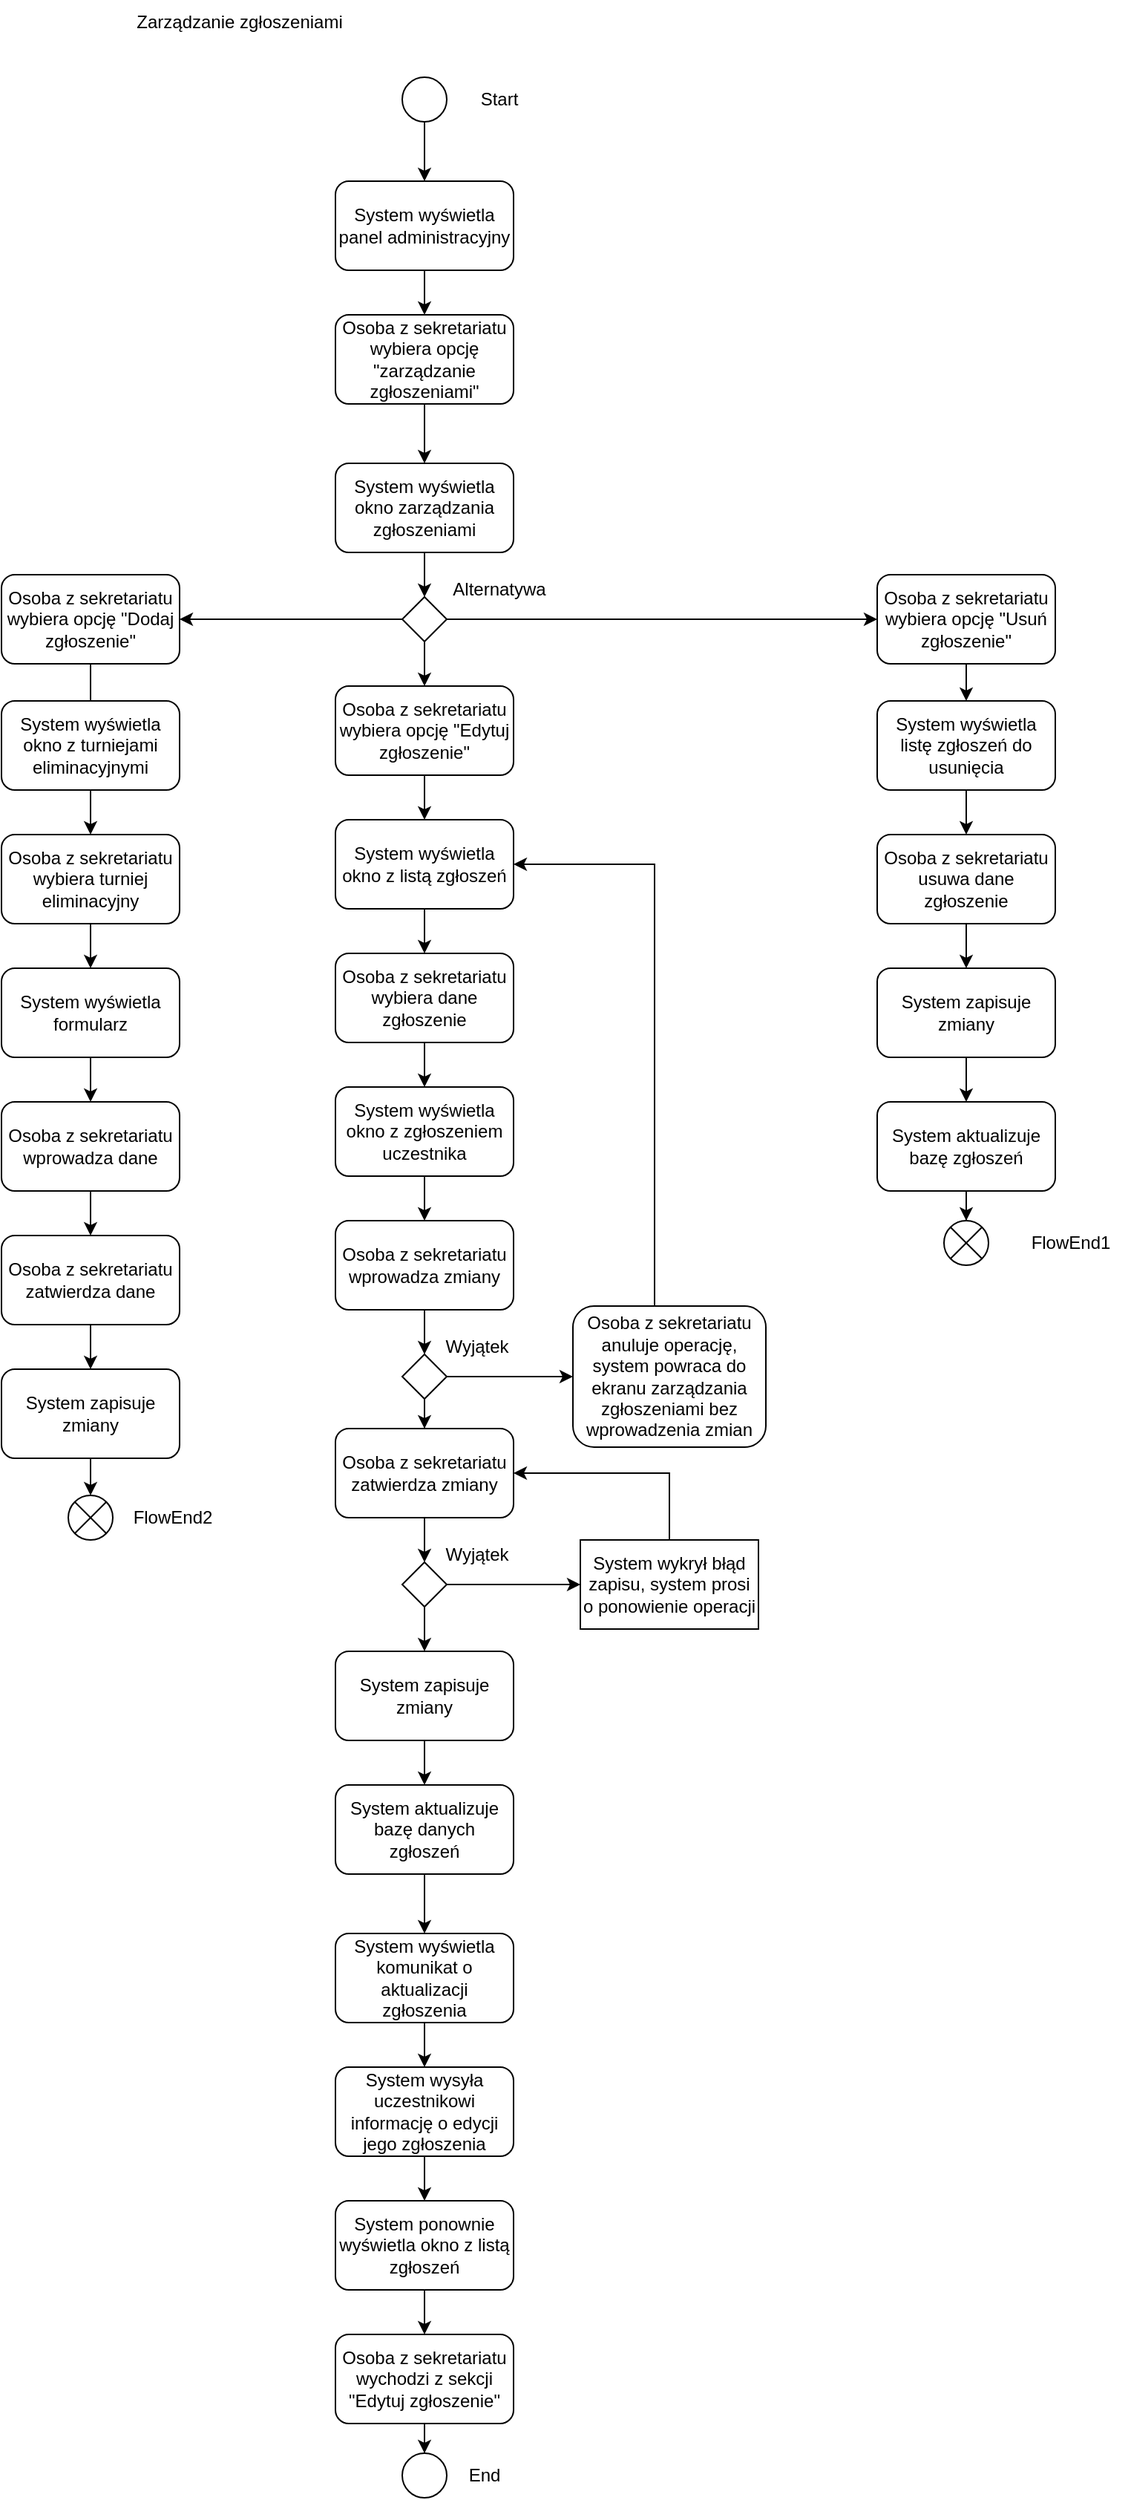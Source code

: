 <mxfile version="24.4.9" type="device">
  <diagram name="Strona-1" id="yOwdo9HCcdhz5urNYDvU">
    <mxGraphModel dx="1551" dy="450" grid="1" gridSize="10" guides="1" tooltips="1" connect="1" arrows="1" fold="1" page="1" pageScale="1" pageWidth="827" pageHeight="1169" math="0" shadow="0">
      <root>
        <mxCell id="0" />
        <mxCell id="1" parent="0" />
        <mxCell id="Cuqcrb8-8sTVCQe2fRuE-1" value="Zarządzanie zgłoszeniami" style="text;html=1;align=center;verticalAlign=middle;resizable=0;points=[];autosize=1;strokeColor=none;fillColor=none;" vertex="1" parent="1">
          <mxGeometry y="48" width="160" height="30" as="geometry" />
        </mxCell>
        <mxCell id="Cuqcrb8-8sTVCQe2fRuE-9" value="" style="edgeStyle=orthogonalEdgeStyle;rounded=0;orthogonalLoop=1;jettySize=auto;html=1;" edge="1" parent="1" source="Cuqcrb8-8sTVCQe2fRuE-2" target="Cuqcrb8-8sTVCQe2fRuE-4">
          <mxGeometry relative="1" as="geometry" />
        </mxCell>
        <mxCell id="Cuqcrb8-8sTVCQe2fRuE-2" value="" style="ellipse;whiteSpace=wrap;html=1;aspect=fixed;" vertex="1" parent="1">
          <mxGeometry x="190" y="100" width="30" height="30" as="geometry" />
        </mxCell>
        <mxCell id="Cuqcrb8-8sTVCQe2fRuE-3" value="Start" style="text;html=1;align=center;verticalAlign=middle;resizable=0;points=[];autosize=1;strokeColor=none;fillColor=none;" vertex="1" parent="1">
          <mxGeometry x="230" y="100" width="50" height="30" as="geometry" />
        </mxCell>
        <mxCell id="Cuqcrb8-8sTVCQe2fRuE-10" value="" style="edgeStyle=orthogonalEdgeStyle;rounded=0;orthogonalLoop=1;jettySize=auto;html=1;" edge="1" parent="1" source="Cuqcrb8-8sTVCQe2fRuE-4" target="Cuqcrb8-8sTVCQe2fRuE-5">
          <mxGeometry relative="1" as="geometry" />
        </mxCell>
        <mxCell id="Cuqcrb8-8sTVCQe2fRuE-4" value="System wyświetla panel administracyjny" style="rounded=1;whiteSpace=wrap;html=1;" vertex="1" parent="1">
          <mxGeometry x="145" y="170" width="120" height="60" as="geometry" />
        </mxCell>
        <mxCell id="Cuqcrb8-8sTVCQe2fRuE-11" value="" style="edgeStyle=orthogonalEdgeStyle;rounded=0;orthogonalLoop=1;jettySize=auto;html=1;" edge="1" parent="1" source="Cuqcrb8-8sTVCQe2fRuE-5" target="Cuqcrb8-8sTVCQe2fRuE-8">
          <mxGeometry relative="1" as="geometry" />
        </mxCell>
        <mxCell id="Cuqcrb8-8sTVCQe2fRuE-5" value="Osoba z sekretariatu wybiera opcję &quot;zarządzanie zgłoszeniami&quot;" style="rounded=1;whiteSpace=wrap;html=1;" vertex="1" parent="1">
          <mxGeometry x="145" y="260" width="120" height="60" as="geometry" />
        </mxCell>
        <mxCell id="Cuqcrb8-8sTVCQe2fRuE-20" value="" style="edgeStyle=orthogonalEdgeStyle;rounded=0;orthogonalLoop=1;jettySize=auto;html=1;" edge="1" parent="1" source="Cuqcrb8-8sTVCQe2fRuE-6" target="Cuqcrb8-8sTVCQe2fRuE-16">
          <mxGeometry relative="1" as="geometry" />
        </mxCell>
        <mxCell id="Cuqcrb8-8sTVCQe2fRuE-6" value="System wyświetla okno z listą zgłoszeń" style="rounded=1;whiteSpace=wrap;html=1;" vertex="1" parent="1">
          <mxGeometry x="145" y="600" width="120" height="60" as="geometry" />
        </mxCell>
        <mxCell id="Cuqcrb8-8sTVCQe2fRuE-19" value="" style="edgeStyle=orthogonalEdgeStyle;rounded=0;orthogonalLoop=1;jettySize=auto;html=1;" edge="1" parent="1" source="Cuqcrb8-8sTVCQe2fRuE-7" target="Cuqcrb8-8sTVCQe2fRuE-6">
          <mxGeometry relative="1" as="geometry" />
        </mxCell>
        <mxCell id="Cuqcrb8-8sTVCQe2fRuE-7" value="Osoba z sekretariatu wybiera opcję &quot;Edytuj zgłoszenie&quot;" style="rounded=1;whiteSpace=wrap;html=1;" vertex="1" parent="1">
          <mxGeometry x="145" y="510" width="120" height="60" as="geometry" />
        </mxCell>
        <mxCell id="Cuqcrb8-8sTVCQe2fRuE-13" value="" style="edgeStyle=orthogonalEdgeStyle;rounded=0;orthogonalLoop=1;jettySize=auto;html=1;" edge="1" parent="1" source="Cuqcrb8-8sTVCQe2fRuE-8" target="Cuqcrb8-8sTVCQe2fRuE-12">
          <mxGeometry relative="1" as="geometry" />
        </mxCell>
        <mxCell id="Cuqcrb8-8sTVCQe2fRuE-8" value="System wyświetla okno zarządzania zgłoszeniami" style="rounded=1;whiteSpace=wrap;html=1;" vertex="1" parent="1">
          <mxGeometry x="145" y="360" width="120" height="60" as="geometry" />
        </mxCell>
        <mxCell id="Cuqcrb8-8sTVCQe2fRuE-15" value="" style="edgeStyle=orthogonalEdgeStyle;rounded=0;orthogonalLoop=1;jettySize=auto;html=1;" edge="1" parent="1" source="Cuqcrb8-8sTVCQe2fRuE-12" target="Cuqcrb8-8sTVCQe2fRuE-7">
          <mxGeometry relative="1" as="geometry" />
        </mxCell>
        <mxCell id="Cuqcrb8-8sTVCQe2fRuE-54" style="edgeStyle=orthogonalEdgeStyle;rounded=0;orthogonalLoop=1;jettySize=auto;html=1;" edge="1" parent="1" source="Cuqcrb8-8sTVCQe2fRuE-12" target="Cuqcrb8-8sTVCQe2fRuE-53">
          <mxGeometry relative="1" as="geometry" />
        </mxCell>
        <mxCell id="Cuqcrb8-8sTVCQe2fRuE-67" style="edgeStyle=orthogonalEdgeStyle;rounded=0;orthogonalLoop=1;jettySize=auto;html=1;entryX=1;entryY=0.5;entryDx=0;entryDy=0;" edge="1" parent="1" source="Cuqcrb8-8sTVCQe2fRuE-12" target="Cuqcrb8-8sTVCQe2fRuE-66">
          <mxGeometry relative="1" as="geometry" />
        </mxCell>
        <mxCell id="Cuqcrb8-8sTVCQe2fRuE-12" value="" style="rhombus;whiteSpace=wrap;html=1;" vertex="1" parent="1">
          <mxGeometry x="190" y="450" width="30" height="30" as="geometry" />
        </mxCell>
        <mxCell id="Cuqcrb8-8sTVCQe2fRuE-14" value="Alternatywa" style="text;html=1;align=center;verticalAlign=middle;resizable=0;points=[];autosize=1;strokeColor=none;fillColor=none;" vertex="1" parent="1">
          <mxGeometry x="210" y="430" width="90" height="30" as="geometry" />
        </mxCell>
        <mxCell id="Cuqcrb8-8sTVCQe2fRuE-21" value="" style="edgeStyle=orthogonalEdgeStyle;rounded=0;orthogonalLoop=1;jettySize=auto;html=1;" edge="1" parent="1" source="Cuqcrb8-8sTVCQe2fRuE-16" target="Cuqcrb8-8sTVCQe2fRuE-18">
          <mxGeometry relative="1" as="geometry" />
        </mxCell>
        <mxCell id="Cuqcrb8-8sTVCQe2fRuE-16" value="Osoba z sekretariatu wybiera dane zgłoszenie" style="rounded=1;whiteSpace=wrap;html=1;" vertex="1" parent="1">
          <mxGeometry x="145" y="690" width="120" height="60" as="geometry" />
        </mxCell>
        <mxCell id="Cuqcrb8-8sTVCQe2fRuE-24" value="" style="edgeStyle=orthogonalEdgeStyle;rounded=0;orthogonalLoop=1;jettySize=auto;html=1;" edge="1" parent="1" source="Cuqcrb8-8sTVCQe2fRuE-17" target="Cuqcrb8-8sTVCQe2fRuE-23">
          <mxGeometry relative="1" as="geometry" />
        </mxCell>
        <mxCell id="Cuqcrb8-8sTVCQe2fRuE-17" value="Osoba z sekretariatu wprowadza zmiany" style="rounded=1;whiteSpace=wrap;html=1;" vertex="1" parent="1">
          <mxGeometry x="145" y="870" width="120" height="60" as="geometry" />
        </mxCell>
        <mxCell id="Cuqcrb8-8sTVCQe2fRuE-22" value="" style="edgeStyle=orthogonalEdgeStyle;rounded=0;orthogonalLoop=1;jettySize=auto;html=1;" edge="1" parent="1" source="Cuqcrb8-8sTVCQe2fRuE-18" target="Cuqcrb8-8sTVCQe2fRuE-17">
          <mxGeometry relative="1" as="geometry" />
        </mxCell>
        <mxCell id="Cuqcrb8-8sTVCQe2fRuE-18" value="System wyświetla okno z zgłoszeniem uczestnika" style="rounded=1;whiteSpace=wrap;html=1;" vertex="1" parent="1">
          <mxGeometry x="145" y="780" width="120" height="60" as="geometry" />
        </mxCell>
        <mxCell id="Cuqcrb8-8sTVCQe2fRuE-29" value="" style="edgeStyle=orthogonalEdgeStyle;rounded=0;orthogonalLoop=1;jettySize=auto;html=1;" edge="1" parent="1" source="Cuqcrb8-8sTVCQe2fRuE-23" target="Cuqcrb8-8sTVCQe2fRuE-26">
          <mxGeometry relative="1" as="geometry" />
        </mxCell>
        <mxCell id="Cuqcrb8-8sTVCQe2fRuE-51" value="" style="edgeStyle=orthogonalEdgeStyle;rounded=0;orthogonalLoop=1;jettySize=auto;html=1;" edge="1" parent="1" source="Cuqcrb8-8sTVCQe2fRuE-23" target="Cuqcrb8-8sTVCQe2fRuE-50">
          <mxGeometry relative="1" as="geometry" />
        </mxCell>
        <mxCell id="Cuqcrb8-8sTVCQe2fRuE-23" value="" style="rhombus;whiteSpace=wrap;html=1;" vertex="1" parent="1">
          <mxGeometry x="190" y="960" width="30" height="30" as="geometry" />
        </mxCell>
        <mxCell id="Cuqcrb8-8sTVCQe2fRuE-25" value="Wyjątek" style="text;html=1;align=center;verticalAlign=middle;resizable=0;points=[];autosize=1;strokeColor=none;fillColor=none;" vertex="1" parent="1">
          <mxGeometry x="205" y="940" width="70" height="30" as="geometry" />
        </mxCell>
        <mxCell id="Cuqcrb8-8sTVCQe2fRuE-31" value="" style="edgeStyle=orthogonalEdgeStyle;rounded=0;orthogonalLoop=1;jettySize=auto;html=1;" edge="1" parent="1" source="Cuqcrb8-8sTVCQe2fRuE-26" target="Cuqcrb8-8sTVCQe2fRuE-30">
          <mxGeometry relative="1" as="geometry" />
        </mxCell>
        <mxCell id="Cuqcrb8-8sTVCQe2fRuE-26" value="Osoba z sekretariatu zatwierdza zmiany" style="rounded=1;whiteSpace=wrap;html=1;" vertex="1" parent="1">
          <mxGeometry x="145" y="1010" width="120" height="60" as="geometry" />
        </mxCell>
        <mxCell id="Cuqcrb8-8sTVCQe2fRuE-34" value="" style="edgeStyle=orthogonalEdgeStyle;rounded=0;orthogonalLoop=1;jettySize=auto;html=1;" edge="1" parent="1" source="Cuqcrb8-8sTVCQe2fRuE-27" target="Cuqcrb8-8sTVCQe2fRuE-28">
          <mxGeometry relative="1" as="geometry" />
        </mxCell>
        <mxCell id="Cuqcrb8-8sTVCQe2fRuE-27" value="System zapisuje zmiany" style="rounded=1;whiteSpace=wrap;html=1;" vertex="1" parent="1">
          <mxGeometry x="145" y="1160" width="120" height="60" as="geometry" />
        </mxCell>
        <mxCell id="Cuqcrb8-8sTVCQe2fRuE-36" value="" style="edgeStyle=orthogonalEdgeStyle;rounded=0;orthogonalLoop=1;jettySize=auto;html=1;" edge="1" parent="1" source="Cuqcrb8-8sTVCQe2fRuE-28" target="Cuqcrb8-8sTVCQe2fRuE-35">
          <mxGeometry relative="1" as="geometry" />
        </mxCell>
        <mxCell id="Cuqcrb8-8sTVCQe2fRuE-28" value="System aktualizuje bazę danych zgłoszeń" style="rounded=1;whiteSpace=wrap;html=1;" vertex="1" parent="1">
          <mxGeometry x="145" y="1250" width="120" height="60" as="geometry" />
        </mxCell>
        <mxCell id="Cuqcrb8-8sTVCQe2fRuE-33" value="" style="edgeStyle=orthogonalEdgeStyle;rounded=0;orthogonalLoop=1;jettySize=auto;html=1;" edge="1" parent="1" source="Cuqcrb8-8sTVCQe2fRuE-30" target="Cuqcrb8-8sTVCQe2fRuE-27">
          <mxGeometry relative="1" as="geometry" />
        </mxCell>
        <mxCell id="Cuqcrb8-8sTVCQe2fRuE-48" value="" style="edgeStyle=orthogonalEdgeStyle;rounded=0;orthogonalLoop=1;jettySize=auto;html=1;" edge="1" parent="1" source="Cuqcrb8-8sTVCQe2fRuE-30" target="Cuqcrb8-8sTVCQe2fRuE-46">
          <mxGeometry relative="1" as="geometry" />
        </mxCell>
        <mxCell id="Cuqcrb8-8sTVCQe2fRuE-30" value="" style="rhombus;whiteSpace=wrap;html=1;" vertex="1" parent="1">
          <mxGeometry x="190" y="1100" width="30" height="30" as="geometry" />
        </mxCell>
        <mxCell id="Cuqcrb8-8sTVCQe2fRuE-32" value="Wyjątek" style="text;html=1;align=center;verticalAlign=middle;resizable=0;points=[];autosize=1;strokeColor=none;fillColor=none;" vertex="1" parent="1">
          <mxGeometry x="205" y="1080" width="70" height="30" as="geometry" />
        </mxCell>
        <mxCell id="Cuqcrb8-8sTVCQe2fRuE-40" value="" style="edgeStyle=orthogonalEdgeStyle;rounded=0;orthogonalLoop=1;jettySize=auto;html=1;" edge="1" parent="1" source="Cuqcrb8-8sTVCQe2fRuE-35" target="Cuqcrb8-8sTVCQe2fRuE-37">
          <mxGeometry relative="1" as="geometry" />
        </mxCell>
        <mxCell id="Cuqcrb8-8sTVCQe2fRuE-35" value="System wyświetla komunikat o aktualizacji zgłoszenia" style="rounded=1;whiteSpace=wrap;html=1;" vertex="1" parent="1">
          <mxGeometry x="145" y="1350" width="120" height="60" as="geometry" />
        </mxCell>
        <mxCell id="Cuqcrb8-8sTVCQe2fRuE-41" value="" style="edgeStyle=orthogonalEdgeStyle;rounded=0;orthogonalLoop=1;jettySize=auto;html=1;" edge="1" parent="1" source="Cuqcrb8-8sTVCQe2fRuE-37" target="Cuqcrb8-8sTVCQe2fRuE-39">
          <mxGeometry relative="1" as="geometry" />
        </mxCell>
        <mxCell id="Cuqcrb8-8sTVCQe2fRuE-37" value="System wysyła uczestnikowi informację o edycji jego zgłoszenia" style="rounded=1;whiteSpace=wrap;html=1;" vertex="1" parent="1">
          <mxGeometry x="145" y="1440" width="120" height="60" as="geometry" />
        </mxCell>
        <mxCell id="Cuqcrb8-8sTVCQe2fRuE-44" value="" style="edgeStyle=orthogonalEdgeStyle;rounded=0;orthogonalLoop=1;jettySize=auto;html=1;" edge="1" parent="1" source="Cuqcrb8-8sTVCQe2fRuE-38" target="Cuqcrb8-8sTVCQe2fRuE-43">
          <mxGeometry relative="1" as="geometry" />
        </mxCell>
        <mxCell id="Cuqcrb8-8sTVCQe2fRuE-38" value="Osoba z sekretariatu wychodzi z sekcji &quot;Edytuj zgłoszenie&quot;" style="rounded=1;whiteSpace=wrap;html=1;" vertex="1" parent="1">
          <mxGeometry x="145" y="1620" width="120" height="60" as="geometry" />
        </mxCell>
        <mxCell id="Cuqcrb8-8sTVCQe2fRuE-42" value="" style="edgeStyle=orthogonalEdgeStyle;rounded=0;orthogonalLoop=1;jettySize=auto;html=1;" edge="1" parent="1" source="Cuqcrb8-8sTVCQe2fRuE-39" target="Cuqcrb8-8sTVCQe2fRuE-38">
          <mxGeometry relative="1" as="geometry" />
        </mxCell>
        <mxCell id="Cuqcrb8-8sTVCQe2fRuE-39" value="System ponownie wyświetla okno z listą zgłoszeń" style="rounded=1;whiteSpace=wrap;html=1;" vertex="1" parent="1">
          <mxGeometry x="145" y="1530" width="120" height="60" as="geometry" />
        </mxCell>
        <mxCell id="Cuqcrb8-8sTVCQe2fRuE-43" value="" style="ellipse;whiteSpace=wrap;html=1;aspect=fixed;" vertex="1" parent="1">
          <mxGeometry x="190" y="1700" width="30" height="30" as="geometry" />
        </mxCell>
        <mxCell id="Cuqcrb8-8sTVCQe2fRuE-45" value="End" style="text;html=1;align=center;verticalAlign=middle;resizable=0;points=[];autosize=1;strokeColor=none;fillColor=none;" vertex="1" parent="1">
          <mxGeometry x="225" y="1700" width="40" height="30" as="geometry" />
        </mxCell>
        <mxCell id="Cuqcrb8-8sTVCQe2fRuE-49" style="edgeStyle=orthogonalEdgeStyle;rounded=0;orthogonalLoop=1;jettySize=auto;html=1;entryX=1;entryY=0.5;entryDx=0;entryDy=0;" edge="1" parent="1" source="Cuqcrb8-8sTVCQe2fRuE-46" target="Cuqcrb8-8sTVCQe2fRuE-26">
          <mxGeometry relative="1" as="geometry">
            <Array as="points">
              <mxPoint x="370" y="1040" />
            </Array>
          </mxGeometry>
        </mxCell>
        <mxCell id="Cuqcrb8-8sTVCQe2fRuE-46" value="System wykrył błąd zapisu, system prosi o ponowienie operacji" style="rounded=0;whiteSpace=wrap;html=1;" vertex="1" parent="1">
          <mxGeometry x="310" y="1085" width="120" height="60" as="geometry" />
        </mxCell>
        <mxCell id="Cuqcrb8-8sTVCQe2fRuE-52" style="edgeStyle=orthogonalEdgeStyle;rounded=0;orthogonalLoop=1;jettySize=auto;html=1;entryX=1;entryY=0.5;entryDx=0;entryDy=0;" edge="1" parent="1" source="Cuqcrb8-8sTVCQe2fRuE-50" target="Cuqcrb8-8sTVCQe2fRuE-6">
          <mxGeometry relative="1" as="geometry">
            <Array as="points">
              <mxPoint x="360" y="630" />
            </Array>
          </mxGeometry>
        </mxCell>
        <mxCell id="Cuqcrb8-8sTVCQe2fRuE-50" value="Osoba z sekretariatu anuluje operację, system powraca do ekranu zarządzania zgłoszeniami bez wprowadzenia zmian" style="rounded=1;whiteSpace=wrap;html=1;" vertex="1" parent="1">
          <mxGeometry x="305" y="927.5" width="130" height="95" as="geometry" />
        </mxCell>
        <mxCell id="Cuqcrb8-8sTVCQe2fRuE-57" value="" style="edgeStyle=orthogonalEdgeStyle;rounded=0;orthogonalLoop=1;jettySize=auto;html=1;" edge="1" parent="1" source="Cuqcrb8-8sTVCQe2fRuE-53" target="Cuqcrb8-8sTVCQe2fRuE-56">
          <mxGeometry relative="1" as="geometry" />
        </mxCell>
        <mxCell id="Cuqcrb8-8sTVCQe2fRuE-53" value="Osoba z sekretariatu wybiera opcję &quot;Usuń zgłoszenie&quot;" style="rounded=1;whiteSpace=wrap;html=1;" vertex="1" parent="1">
          <mxGeometry x="510" y="435" width="120" height="60" as="geometry" />
        </mxCell>
        <mxCell id="Cuqcrb8-8sTVCQe2fRuE-61" value="" style="edgeStyle=orthogonalEdgeStyle;rounded=0;orthogonalLoop=1;jettySize=auto;html=1;" edge="1" parent="1" source="Cuqcrb8-8sTVCQe2fRuE-55" target="Cuqcrb8-8sTVCQe2fRuE-59">
          <mxGeometry relative="1" as="geometry" />
        </mxCell>
        <mxCell id="Cuqcrb8-8sTVCQe2fRuE-55" value="Osoba z sekretariatu usuwa dane zgłoszenie" style="rounded=1;whiteSpace=wrap;html=1;" vertex="1" parent="1">
          <mxGeometry x="510" y="610" width="120" height="60" as="geometry" />
        </mxCell>
        <mxCell id="Cuqcrb8-8sTVCQe2fRuE-58" value="" style="edgeStyle=orthogonalEdgeStyle;rounded=0;orthogonalLoop=1;jettySize=auto;html=1;" edge="1" parent="1" source="Cuqcrb8-8sTVCQe2fRuE-56" target="Cuqcrb8-8sTVCQe2fRuE-55">
          <mxGeometry relative="1" as="geometry" />
        </mxCell>
        <mxCell id="Cuqcrb8-8sTVCQe2fRuE-56" value="System wyświetla listę zgłoszeń do usunięcia" style="rounded=1;whiteSpace=wrap;html=1;" vertex="1" parent="1">
          <mxGeometry x="510" y="520" width="120" height="60" as="geometry" />
        </mxCell>
        <mxCell id="Cuqcrb8-8sTVCQe2fRuE-62" value="" style="edgeStyle=orthogonalEdgeStyle;rounded=0;orthogonalLoop=1;jettySize=auto;html=1;" edge="1" parent="1" source="Cuqcrb8-8sTVCQe2fRuE-59" target="Cuqcrb8-8sTVCQe2fRuE-60">
          <mxGeometry relative="1" as="geometry" />
        </mxCell>
        <mxCell id="Cuqcrb8-8sTVCQe2fRuE-59" value="System zapisuje zmiany" style="rounded=1;whiteSpace=wrap;html=1;" vertex="1" parent="1">
          <mxGeometry x="510" y="700" width="120" height="60" as="geometry" />
        </mxCell>
        <mxCell id="Cuqcrb8-8sTVCQe2fRuE-64" value="" style="edgeStyle=orthogonalEdgeStyle;rounded=0;orthogonalLoop=1;jettySize=auto;html=1;" edge="1" parent="1" source="Cuqcrb8-8sTVCQe2fRuE-60" target="Cuqcrb8-8sTVCQe2fRuE-63">
          <mxGeometry relative="1" as="geometry" />
        </mxCell>
        <mxCell id="Cuqcrb8-8sTVCQe2fRuE-60" value="System aktualizuje bazę zgłoszeń" style="rounded=1;whiteSpace=wrap;html=1;" vertex="1" parent="1">
          <mxGeometry x="510" y="790" width="120" height="60" as="geometry" />
        </mxCell>
        <mxCell id="Cuqcrb8-8sTVCQe2fRuE-63" value="" style="shape=sumEllipse;perimeter=ellipsePerimeter;whiteSpace=wrap;html=1;backgroundOutline=1;" vertex="1" parent="1">
          <mxGeometry x="555" y="870" width="30" height="30" as="geometry" />
        </mxCell>
        <mxCell id="Cuqcrb8-8sTVCQe2fRuE-65" value="FlowEnd1" style="text;html=1;align=center;verticalAlign=middle;resizable=0;points=[];autosize=1;strokeColor=none;fillColor=none;" vertex="1" parent="1">
          <mxGeometry x="600" y="870" width="80" height="30" as="geometry" />
        </mxCell>
        <mxCell id="Cuqcrb8-8sTVCQe2fRuE-71" value="" style="edgeStyle=orthogonalEdgeStyle;rounded=0;orthogonalLoop=1;jettySize=auto;html=1;" edge="1" parent="1" source="Cuqcrb8-8sTVCQe2fRuE-66" target="Cuqcrb8-8sTVCQe2fRuE-70">
          <mxGeometry relative="1" as="geometry" />
        </mxCell>
        <mxCell id="Cuqcrb8-8sTVCQe2fRuE-66" value="Osoba z sekretariatu wybiera opcję &quot;Dodaj zgłoszenie&quot;" style="rounded=1;whiteSpace=wrap;html=1;" vertex="1" parent="1">
          <mxGeometry x="-80" y="435" width="120" height="60" as="geometry" />
        </mxCell>
        <mxCell id="Cuqcrb8-8sTVCQe2fRuE-68" value="System wyświetla okno z turniejami eliminacyjnymi" style="rounded=1;whiteSpace=wrap;html=1;" vertex="1" parent="1">
          <mxGeometry x="-80" y="520" width="120" height="60" as="geometry" />
        </mxCell>
        <mxCell id="Cuqcrb8-8sTVCQe2fRuE-76" value="" style="edgeStyle=orthogonalEdgeStyle;rounded=0;orthogonalLoop=1;jettySize=auto;html=1;" edge="1" parent="1" source="Cuqcrb8-8sTVCQe2fRuE-69" target="Cuqcrb8-8sTVCQe2fRuE-73">
          <mxGeometry relative="1" as="geometry" />
        </mxCell>
        <mxCell id="Cuqcrb8-8sTVCQe2fRuE-69" value="System wyświetla formularz" style="rounded=1;whiteSpace=wrap;html=1;" vertex="1" parent="1">
          <mxGeometry x="-80" y="700" width="120" height="60" as="geometry" />
        </mxCell>
        <mxCell id="Cuqcrb8-8sTVCQe2fRuE-72" value="" style="edgeStyle=orthogonalEdgeStyle;rounded=0;orthogonalLoop=1;jettySize=auto;html=1;" edge="1" parent="1" source="Cuqcrb8-8sTVCQe2fRuE-70" target="Cuqcrb8-8sTVCQe2fRuE-69">
          <mxGeometry relative="1" as="geometry" />
        </mxCell>
        <mxCell id="Cuqcrb8-8sTVCQe2fRuE-70" value="Osoba z sekretariatu wybiera turniej eliminacyjny" style="rounded=1;whiteSpace=wrap;html=1;" vertex="1" parent="1">
          <mxGeometry x="-80" y="610" width="120" height="60" as="geometry" />
        </mxCell>
        <mxCell id="Cuqcrb8-8sTVCQe2fRuE-77" value="" style="edgeStyle=orthogonalEdgeStyle;rounded=0;orthogonalLoop=1;jettySize=auto;html=1;" edge="1" parent="1" source="Cuqcrb8-8sTVCQe2fRuE-73" target="Cuqcrb8-8sTVCQe2fRuE-75">
          <mxGeometry relative="1" as="geometry" />
        </mxCell>
        <mxCell id="Cuqcrb8-8sTVCQe2fRuE-73" value="Osoba z sekretariatu wprowadza dane" style="rounded=1;whiteSpace=wrap;html=1;" vertex="1" parent="1">
          <mxGeometry x="-80" y="790" width="120" height="60" as="geometry" />
        </mxCell>
        <mxCell id="Cuqcrb8-8sTVCQe2fRuE-80" value="" style="edgeStyle=orthogonalEdgeStyle;rounded=0;orthogonalLoop=1;jettySize=auto;html=1;" edge="1" parent="1" source="Cuqcrb8-8sTVCQe2fRuE-74" target="Cuqcrb8-8sTVCQe2fRuE-79">
          <mxGeometry relative="1" as="geometry" />
        </mxCell>
        <mxCell id="Cuqcrb8-8sTVCQe2fRuE-74" value="System zapisuje zmiany" style="rounded=1;whiteSpace=wrap;html=1;" vertex="1" parent="1">
          <mxGeometry x="-80" y="970" width="120" height="60" as="geometry" />
        </mxCell>
        <mxCell id="Cuqcrb8-8sTVCQe2fRuE-78" value="" style="edgeStyle=orthogonalEdgeStyle;rounded=0;orthogonalLoop=1;jettySize=auto;html=1;" edge="1" parent="1" source="Cuqcrb8-8sTVCQe2fRuE-75" target="Cuqcrb8-8sTVCQe2fRuE-74">
          <mxGeometry relative="1" as="geometry" />
        </mxCell>
        <mxCell id="Cuqcrb8-8sTVCQe2fRuE-75" value="Osoba z sekretariatu zatwierdza dane" style="rounded=1;whiteSpace=wrap;html=1;" vertex="1" parent="1">
          <mxGeometry x="-80" y="880" width="120" height="60" as="geometry" />
        </mxCell>
        <mxCell id="Cuqcrb8-8sTVCQe2fRuE-79" value="" style="shape=sumEllipse;perimeter=ellipsePerimeter;whiteSpace=wrap;html=1;backgroundOutline=1;" vertex="1" parent="1">
          <mxGeometry x="-35" y="1055" width="30" height="30" as="geometry" />
        </mxCell>
        <mxCell id="Cuqcrb8-8sTVCQe2fRuE-81" value="FlowEnd2" style="text;html=1;align=center;verticalAlign=middle;resizable=0;points=[];autosize=1;strokeColor=none;fillColor=none;" vertex="1" parent="1">
          <mxGeometry x="-5" y="1055" width="80" height="30" as="geometry" />
        </mxCell>
      </root>
    </mxGraphModel>
  </diagram>
</mxfile>
